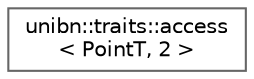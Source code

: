 digraph "Gráfico de jerarquía de clases"
{
 // LATEX_PDF_SIZE
  bgcolor="transparent";
  edge [fontname=Helvetica,fontsize=10,labelfontname=Helvetica,labelfontsize=10];
  node [fontname=Helvetica,fontsize=10,shape=box,height=0.2,width=0.4];
  rankdir="LR";
  Node0 [id="Node000000",label="unibn::traits::access\l\< PointT, 2 \>",height=0.2,width=0.4,color="grey40", fillcolor="white", style="filled",URL="$db/d06/structunibn_1_1traits_1_1access_3_01_point_t_00_012_01_4.html",tooltip=" "];
}
